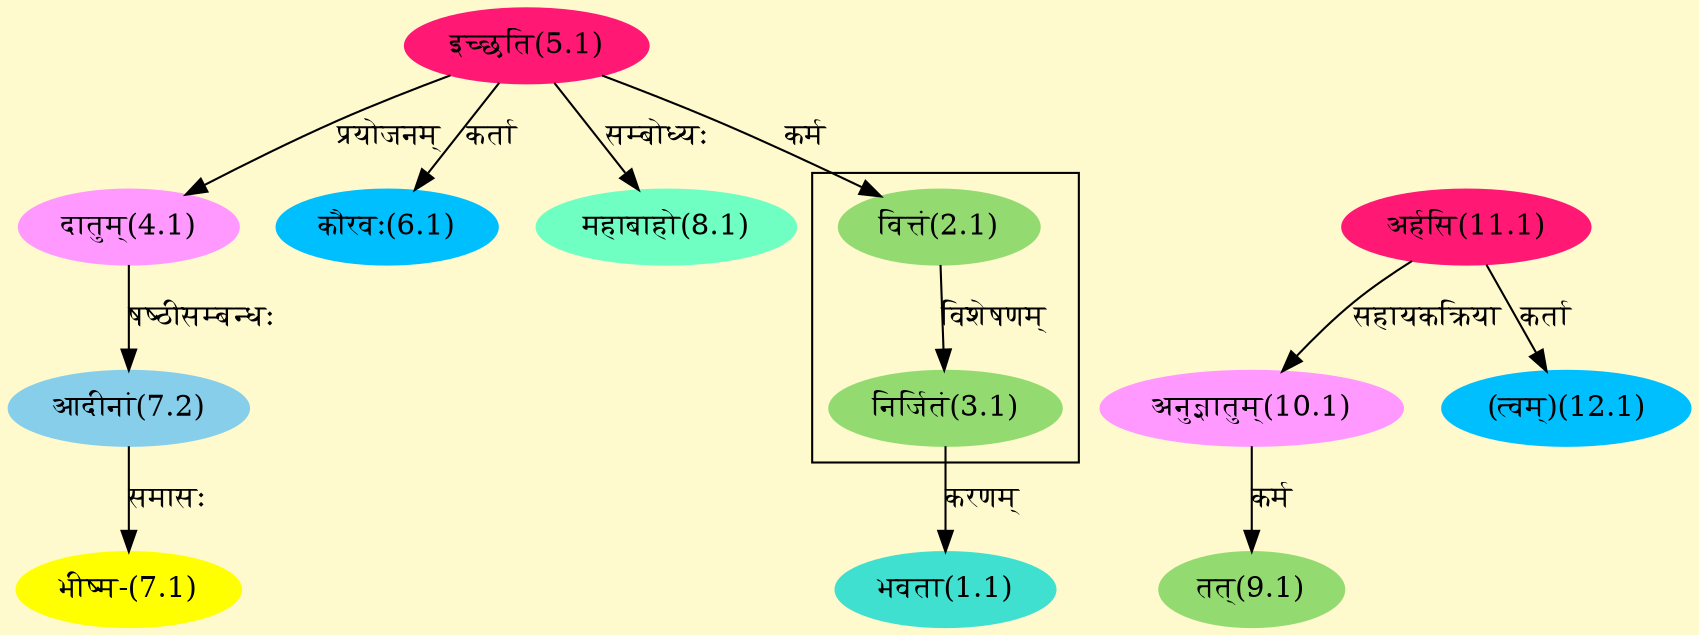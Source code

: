 digraph G{
rankdir=BT;
 compound=true;
 bgcolor="lemonchiffon1";

subgraph cluster_1{
Node3_1 [style=filled, color="#93DB70" label = "निर्जितं(3.1)"]
Node2_1 [style=filled, color="#93DB70" label = "वित्तं(2.1)"]

}
Node1_1 [style=filled, color="#40E0D0" label = "भवता(1.1)"]
Node3_1 [style=filled, color="#93DB70" label = "निर्जितं(3.1)"]
Node2_1 [style=filled, color="#93DB70" label = "वित्तं(2.1)"]
Node5_1 [style=filled, color="#FF1975" label = "इच्छति(5.1)"]
Node4_1 [style=filled, color="#FF99FF" label = "दातुम्(4.1)"]
Node [style=filled, color="" label = "()"]
Node6_1 [style=filled, color="#00BFFF" label = "कौरवः(6.1)"]
Node7_1 [style=filled, color="#FFFF00" label = "भीष्म-(7.1)"]
Node7_2 [style=filled, color="#87CEEB" label = "आदीनां(7.2)"]
Node8_1 [style=filled, color="#6FFFC3" label = "महाबाहो(8.1)"]
Node9_1 [style=filled, color="#93DB70" label = "तत्(9.1)"]
Node10_1 [style=filled, color="#FF99FF" label = "अनुज्ञातुम्(10.1)"]
Node11_1 [style=filled, color="#FF1975" label = "अर्हसि(11.1)"]
Node12_1 [style=filled, color="#00BFFF" label = "(त्वम्)(12.1)"]
/* Start of Relations section */

Node1_1 -> Node3_1 [  label="करणम्"  dir="back" ]
Node2_1 -> Node5_1 [  label="कर्म"  dir="back" ]
Node3_1 -> Node2_1 [  label="विशेषणम्"  dir="back" ]
Node4_1 -> Node5_1 [  label="प्रयोजनम्"  dir="back" ]
Node6_1 -> Node5_1 [  label="कर्ता"  dir="back" ]
Node7_1 -> Node7_2 [  label="समासः"  dir="back" ]
Node7_2 -> Node4_1 [  label="षष्ठीसम्बन्धः"  dir="back" ]
Node8_1 -> Node5_1 [  label="सम्बोध्यः"  dir="back" ]
Node9_1 -> Node10_1 [  label="कर्म"  dir="back" ]
Node10_1 -> Node11_1 [  label="सहायकक्रिया"  dir="back" ]
Node12_1 -> Node11_1 [  label="कर्ता"  dir="back" ]
}

